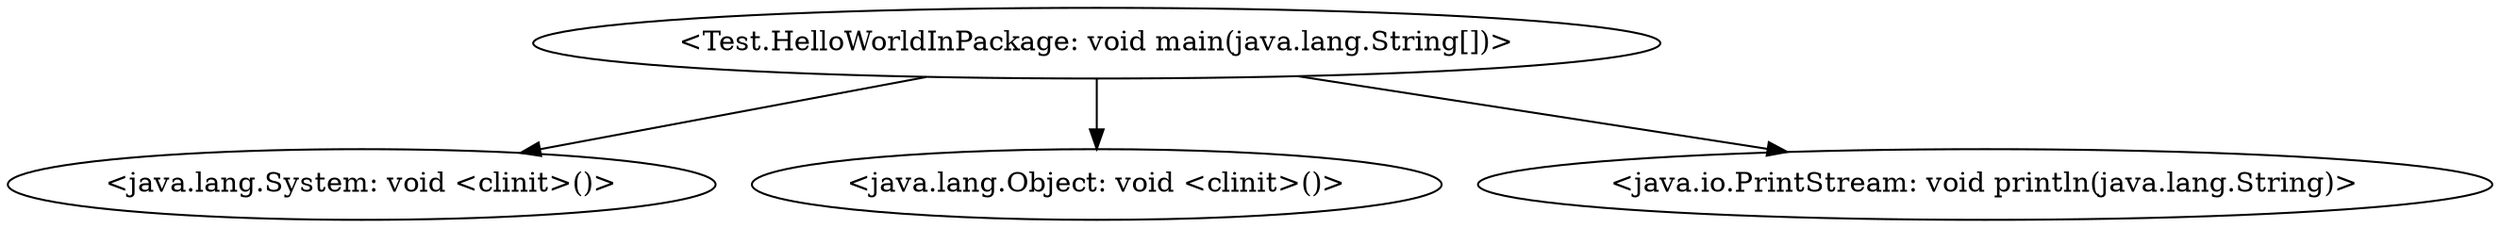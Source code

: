 digraph "call-graph" {
    "<Test.HelloWorldInPackage: void main(java.lang.String[])>"
    "<java.lang.System: void <clinit>()>"
    "<Test.HelloWorldInPackage: void main(java.lang.String[])>"->"<java.lang.System: void <clinit>()>";
    "<java.lang.Object: void <clinit>()>"
    "<Test.HelloWorldInPackage: void main(java.lang.String[])>"->"<java.lang.Object: void <clinit>()>";
    "<java.io.PrintStream: void println(java.lang.String)>"
    "<Test.HelloWorldInPackage: void main(java.lang.String[])>"->"<java.io.PrintStream: void println(java.lang.String)>";
}
